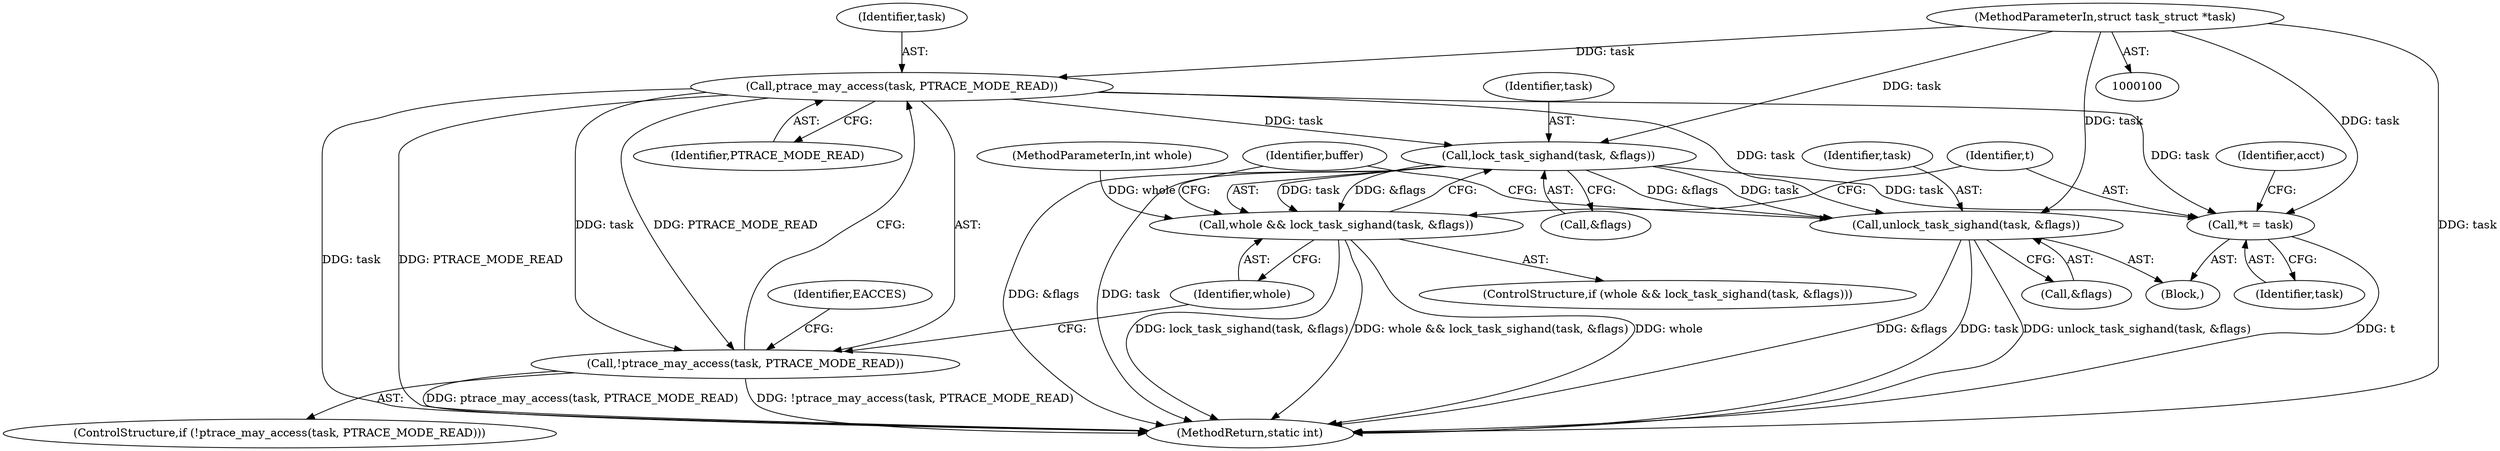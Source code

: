 digraph "0_linux_1d1221f375c94ef961ba8574ac4f85c8870ddd51@pointer" {
"1000101" [label="(MethodParameterIn,struct task_struct *task)"];
"1000114" [label="(Call,ptrace_may_access(task, PTRACE_MODE_READ))"];
"1000113" [label="(Call,!ptrace_may_access(task, PTRACE_MODE_READ))"];
"1000123" [label="(Call,lock_task_sighand(task, &flags))"];
"1000121" [label="(Call,whole && lock_task_sighand(task, &flags))"];
"1000129" [label="(Call,*t = task)"];
"1000148" [label="(Call,unlock_task_sighand(task, &flags))"];
"1000122" [label="(Identifier,whole)"];
"1000112" [label="(ControlStructure,if (!ptrace_may_access(task, PTRACE_MODE_READ)))"];
"1000124" [label="(Identifier,task)"];
"1000150" [label="(Call,&flags)"];
"1000131" [label="(Identifier,task)"];
"1000101" [label="(MethodParameterIn,struct task_struct *task)"];
"1000116" [label="(Identifier,PTRACE_MODE_READ)"];
"1000119" [label="(Identifier,EACCES)"];
"1000129" [label="(Call,*t = task)"];
"1000115" [label="(Identifier,task)"];
"1000127" [label="(Block,)"];
"1000130" [label="(Identifier,t)"];
"1000134" [label="(Identifier,acct)"];
"1000113" [label="(Call,!ptrace_may_access(task, PTRACE_MODE_READ))"];
"1000121" [label="(Call,whole && lock_task_sighand(task, &flags))"];
"1000191" [label="(MethodReturn,static int)"];
"1000154" [label="(Identifier,buffer)"];
"1000114" [label="(Call,ptrace_may_access(task, PTRACE_MODE_READ))"];
"1000148" [label="(Call,unlock_task_sighand(task, &flags))"];
"1000125" [label="(Call,&flags)"];
"1000149" [label="(Identifier,task)"];
"1000120" [label="(ControlStructure,if (whole && lock_task_sighand(task, &flags)))"];
"1000103" [label="(MethodParameterIn,int whole)"];
"1000123" [label="(Call,lock_task_sighand(task, &flags))"];
"1000101" -> "1000100"  [label="AST: "];
"1000101" -> "1000191"  [label="DDG: task"];
"1000101" -> "1000114"  [label="DDG: task"];
"1000101" -> "1000123"  [label="DDG: task"];
"1000101" -> "1000129"  [label="DDG: task"];
"1000101" -> "1000148"  [label="DDG: task"];
"1000114" -> "1000113"  [label="AST: "];
"1000114" -> "1000116"  [label="CFG: "];
"1000115" -> "1000114"  [label="AST: "];
"1000116" -> "1000114"  [label="AST: "];
"1000113" -> "1000114"  [label="CFG: "];
"1000114" -> "1000191"  [label="DDG: task"];
"1000114" -> "1000191"  [label="DDG: PTRACE_MODE_READ"];
"1000114" -> "1000113"  [label="DDG: task"];
"1000114" -> "1000113"  [label="DDG: PTRACE_MODE_READ"];
"1000114" -> "1000123"  [label="DDG: task"];
"1000114" -> "1000129"  [label="DDG: task"];
"1000114" -> "1000148"  [label="DDG: task"];
"1000113" -> "1000112"  [label="AST: "];
"1000119" -> "1000113"  [label="CFG: "];
"1000122" -> "1000113"  [label="CFG: "];
"1000113" -> "1000191"  [label="DDG: ptrace_may_access(task, PTRACE_MODE_READ)"];
"1000113" -> "1000191"  [label="DDG: !ptrace_may_access(task, PTRACE_MODE_READ)"];
"1000123" -> "1000121"  [label="AST: "];
"1000123" -> "1000125"  [label="CFG: "];
"1000124" -> "1000123"  [label="AST: "];
"1000125" -> "1000123"  [label="AST: "];
"1000121" -> "1000123"  [label="CFG: "];
"1000123" -> "1000191"  [label="DDG: &flags"];
"1000123" -> "1000191"  [label="DDG: task"];
"1000123" -> "1000121"  [label="DDG: task"];
"1000123" -> "1000121"  [label="DDG: &flags"];
"1000123" -> "1000129"  [label="DDG: task"];
"1000123" -> "1000148"  [label="DDG: task"];
"1000123" -> "1000148"  [label="DDG: &flags"];
"1000121" -> "1000120"  [label="AST: "];
"1000121" -> "1000122"  [label="CFG: "];
"1000122" -> "1000121"  [label="AST: "];
"1000130" -> "1000121"  [label="CFG: "];
"1000154" -> "1000121"  [label="CFG: "];
"1000121" -> "1000191"  [label="DDG: lock_task_sighand(task, &flags)"];
"1000121" -> "1000191"  [label="DDG: whole && lock_task_sighand(task, &flags)"];
"1000121" -> "1000191"  [label="DDG: whole"];
"1000103" -> "1000121"  [label="DDG: whole"];
"1000129" -> "1000127"  [label="AST: "];
"1000129" -> "1000131"  [label="CFG: "];
"1000130" -> "1000129"  [label="AST: "];
"1000131" -> "1000129"  [label="AST: "];
"1000134" -> "1000129"  [label="CFG: "];
"1000129" -> "1000191"  [label="DDG: t"];
"1000148" -> "1000127"  [label="AST: "];
"1000148" -> "1000150"  [label="CFG: "];
"1000149" -> "1000148"  [label="AST: "];
"1000150" -> "1000148"  [label="AST: "];
"1000154" -> "1000148"  [label="CFG: "];
"1000148" -> "1000191"  [label="DDG: &flags"];
"1000148" -> "1000191"  [label="DDG: task"];
"1000148" -> "1000191"  [label="DDG: unlock_task_sighand(task, &flags)"];
}
